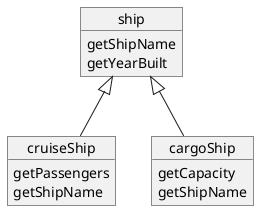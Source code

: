 @startuml
object ship
object cruiseShip
object cargoShip

ship : getShipName
ship : getYearBuilt

cargoShip : getCapacity
cargoShip : getShipName

cruiseShip : getPassengers
cruiseShip : getShipName

ship <|-- cruiseShip
ship <|-- cargoShip

@enduml

@startuml
object  driver
object  course
object  instructor
object  textbook

course : getInstructor
course : getTextbook

textbook : getTitle
textbook : getAuthor
textbook : getPublisher

instructor : getFirstName
instructor : getLastName

driver o-- course
course o-- instructor
course o-- textbook

@enduml

@startuml
object folder{
    getArraySubFolders
    getArrayFiles
}
object driver
object file{
    getName
}

file *-- driver
folder *-- file

@enduml
